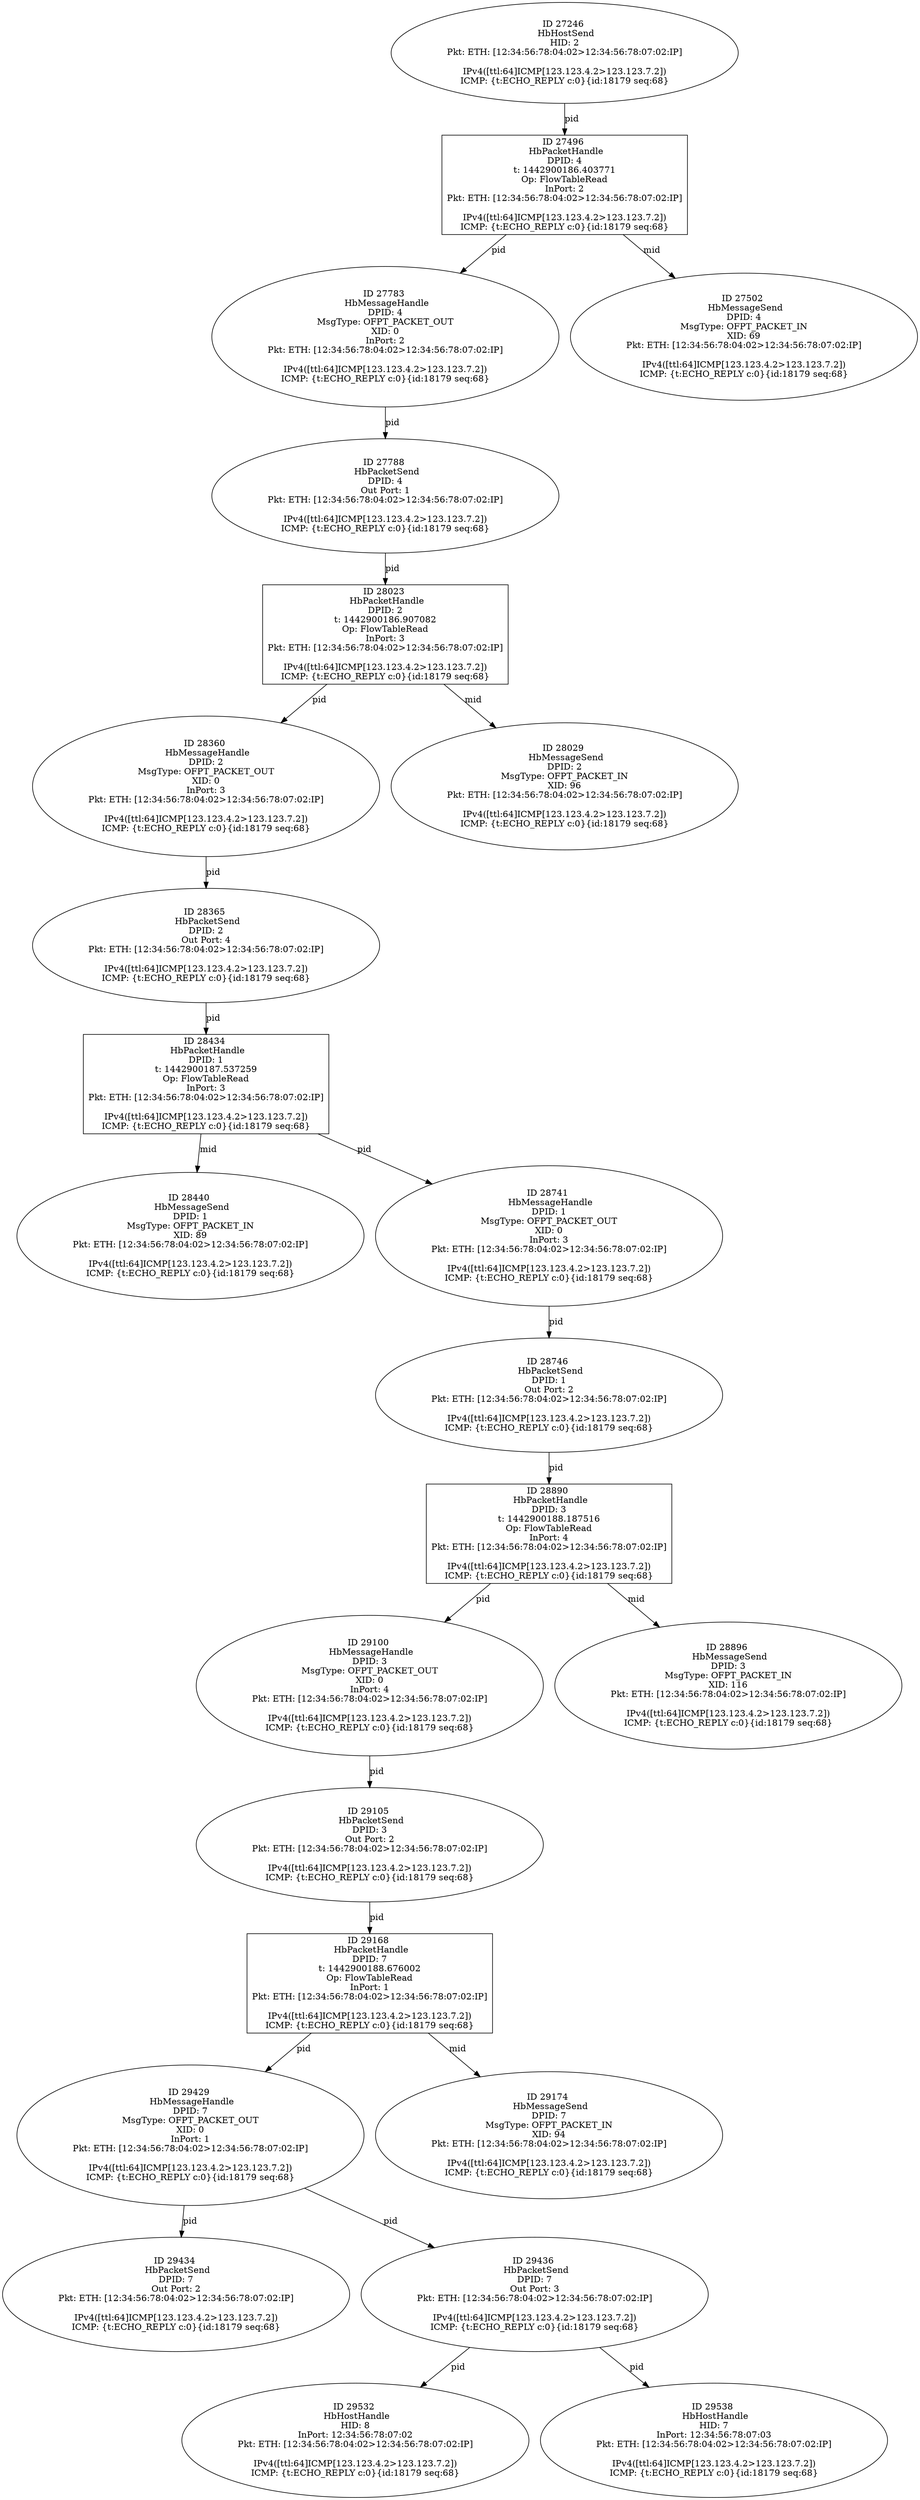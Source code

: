 strict digraph G {
27783 [shape=oval, event=<hb_events.HbMessageHandle object at 0x10daa09d0>, label="ID 27783 
 HbMessageHandle
DPID: 4
MsgType: OFPT_PACKET_OUT
XID: 0
InPort: 2
Pkt: ETH: [12:34:56:78:04:02>12:34:56:78:07:02:IP]

IPv4([ttl:64]ICMP[123.123.4.2>123.123.7.2])
ICMP: {t:ECHO_REPLY c:0}{id:18179 seq:68}"];
27788 [shape=oval, event=<hb_events.HbPacketSend object at 0x10daa67d0>, label="ID 27788 
 HbPacketSend
DPID: 4
Out Port: 1
Pkt: ETH: [12:34:56:78:04:02>12:34:56:78:07:02:IP]

IPv4([ttl:64]ICMP[123.123.4.2>123.123.7.2])
ICMP: {t:ECHO_REPLY c:0}{id:18179 seq:68}"];
28434 [shape=box, event=<hb_events.HbPacketHandle object at 0x10dc64510>, label="ID 28434 
 HbPacketHandle
DPID: 1
t: 1442900187.537259
Op: FlowTableRead
InPort: 3
Pkt: ETH: [12:34:56:78:04:02>12:34:56:78:07:02:IP]

IPv4([ttl:64]ICMP[123.123.4.2>123.123.7.2])
ICMP: {t:ECHO_REPLY c:0}{id:18179 seq:68}"];
27502 [shape=oval, event=<hb_events.HbMessageSend object at 0x10da25d50>, label="ID 27502 
 HbMessageSend
DPID: 4
MsgType: OFPT_PACKET_IN
XID: 69
Pkt: ETH: [12:34:56:78:04:02>12:34:56:78:07:02:IP]

IPv4([ttl:64]ICMP[123.123.4.2>123.123.7.2])
ICMP: {t:ECHO_REPLY c:0}{id:18179 seq:68}"];
28440 [shape=oval, event=<hb_events.HbMessageSend object at 0x10dc64cd0>, label="ID 28440 
 HbMessageSend
DPID: 1
MsgType: OFPT_PACKET_IN
XID: 89
Pkt: ETH: [12:34:56:78:04:02>12:34:56:78:07:02:IP]

IPv4([ttl:64]ICMP[123.123.4.2>123.123.7.2])
ICMP: {t:ECHO_REPLY c:0}{id:18179 seq:68}"];
29100 [shape=oval, event=<hb_events.HbMessageHandle object at 0x10debdcd0>, label="ID 29100 
 HbMessageHandle
DPID: 3
MsgType: OFPT_PACKET_OUT
XID: 0
InPort: 4
Pkt: ETH: [12:34:56:78:04:02>12:34:56:78:07:02:IP]

IPv4([ttl:64]ICMP[123.123.4.2>123.123.7.2])
ICMP: {t:ECHO_REPLY c:0}{id:18179 seq:68}"];
29105 [shape=oval, event=<hb_events.HbPacketSend object at 0x10deae8d0>, label="ID 29105 
 HbPacketSend
DPID: 3
Out Port: 2
Pkt: ETH: [12:34:56:78:04:02>12:34:56:78:07:02:IP]

IPv4([ttl:64]ICMP[123.123.4.2>123.123.7.2])
ICMP: {t:ECHO_REPLY c:0}{id:18179 seq:68}"];
28741 [shape=oval, event=<hb_events.HbMessageHandle object at 0x10dd6cf90>, label="ID 28741 
 HbMessageHandle
DPID: 1
MsgType: OFPT_PACKET_OUT
XID: 0
InPort: 3
Pkt: ETH: [12:34:56:78:04:02>12:34:56:78:07:02:IP]

IPv4([ttl:64]ICMP[123.123.4.2>123.123.7.2])
ICMP: {t:ECHO_REPLY c:0}{id:18179 seq:68}"];
28360 [shape=oval, event=<hb_events.HbMessageHandle object at 0x10dc37710>, label="ID 28360 
 HbMessageHandle
DPID: 2
MsgType: OFPT_PACKET_OUT
XID: 0
InPort: 3
Pkt: ETH: [12:34:56:78:04:02>12:34:56:78:07:02:IP]

IPv4([ttl:64]ICMP[123.123.4.2>123.123.7.2])
ICMP: {t:ECHO_REPLY c:0}{id:18179 seq:68}"];
28746 [shape=oval, event=<hb_events.HbPacketSend object at 0x10dd79d10>, label="ID 28746 
 HbPacketSend
DPID: 1
Out Port: 2
Pkt: ETH: [12:34:56:78:04:02>12:34:56:78:07:02:IP]

IPv4([ttl:64]ICMP[123.123.4.2>123.123.7.2])
ICMP: {t:ECHO_REPLY c:0}{id:18179 seq:68}"];
28365 [shape=oval, event=<hb_events.HbPacketSend object at 0x10dc37550>, label="ID 28365 
 HbPacketSend
DPID: 2
Out Port: 4
Pkt: ETH: [12:34:56:78:04:02>12:34:56:78:07:02:IP]

IPv4([ttl:64]ICMP[123.123.4.2>123.123.7.2])
ICMP: {t:ECHO_REPLY c:0}{id:18179 seq:68}"];
28890 [shape=box, event=<hb_events.HbPacketHandle object at 0x10ddfb850>, label="ID 28890 
 HbPacketHandle
DPID: 3
t: 1442900188.187516
Op: FlowTableRead
InPort: 4
Pkt: ETH: [12:34:56:78:04:02>12:34:56:78:07:02:IP]

IPv4([ttl:64]ICMP[123.123.4.2>123.123.7.2])
ICMP: {t:ECHO_REPLY c:0}{id:18179 seq:68}"];
29532 [shape=oval, event=<hb_events.HbHostHandle object at 0x10e067450>, label="ID 29532 
 HbHostHandle
HID: 8
InPort: 12:34:56:78:07:02
Pkt: ETH: [12:34:56:78:04:02>12:34:56:78:07:02:IP]

IPv4([ttl:64]ICMP[123.123.4.2>123.123.7.2])
ICMP: {t:ECHO_REPLY c:0}{id:18179 seq:68}"];
28896 [shape=oval, event=<hb_events.HbMessageSend object at 0x10de0f6d0>, label="ID 28896 
 HbMessageSend
DPID: 3
MsgType: OFPT_PACKET_IN
XID: 116
Pkt: ETH: [12:34:56:78:04:02>12:34:56:78:07:02:IP]

IPv4([ttl:64]ICMP[123.123.4.2>123.123.7.2])
ICMP: {t:ECHO_REPLY c:0}{id:18179 seq:68}"];
29538 [shape=oval, event=<hb_events.HbHostHandle object at 0x10e0678d0>, label="ID 29538 
 HbHostHandle
HID: 7
InPort: 12:34:56:78:07:03
Pkt: ETH: [12:34:56:78:04:02>12:34:56:78:07:02:IP]

IPv4([ttl:64]ICMP[123.123.4.2>123.123.7.2])
ICMP: {t:ECHO_REPLY c:0}{id:18179 seq:68}"];
27496 [shape=box, event=<hb_events.HbPacketHandle object at 0x10da25290>, label="ID 27496 
 HbPacketHandle
DPID: 4
t: 1442900186.403771
Op: FlowTableRead
InPort: 2
Pkt: ETH: [12:34:56:78:04:02>12:34:56:78:07:02:IP]

IPv4([ttl:64]ICMP[123.123.4.2>123.123.7.2])
ICMP: {t:ECHO_REPLY c:0}{id:18179 seq:68}"];
27246 [shape=oval, event=<hb_events.HbHostSend object at 0x10d9b7250>, label="ID 27246 
 HbHostSend
HID: 2
Pkt: ETH: [12:34:56:78:04:02>12:34:56:78:07:02:IP]

IPv4([ttl:64]ICMP[123.123.4.2>123.123.7.2])
ICMP: {t:ECHO_REPLY c:0}{id:18179 seq:68}"];
29168 [shape=box, event=<hb_events.HbPacketHandle object at 0x10def0a50>, label="ID 29168 
 HbPacketHandle
DPID: 7
t: 1442900188.676002
Op: FlowTableRead
InPort: 1
Pkt: ETH: [12:34:56:78:04:02>12:34:56:78:07:02:IP]

IPv4([ttl:64]ICMP[123.123.4.2>123.123.7.2])
ICMP: {t:ECHO_REPLY c:0}{id:18179 seq:68}"];
29429 [shape=oval, event=<hb_events.HbMessageHandle object at 0x10e0045d0>, label="ID 29429 
 HbMessageHandle
DPID: 7
MsgType: OFPT_PACKET_OUT
XID: 0
InPort: 1
Pkt: ETH: [12:34:56:78:04:02>12:34:56:78:07:02:IP]

IPv4([ttl:64]ICMP[123.123.4.2>123.123.7.2])
ICMP: {t:ECHO_REPLY c:0}{id:18179 seq:68}"];
29174 [shape=oval, event=<hb_events.HbMessageSend object at 0x10dee8590>, label="ID 29174 
 HbMessageSend
DPID: 7
MsgType: OFPT_PACKET_IN
XID: 94
Pkt: ETH: [12:34:56:78:04:02>12:34:56:78:07:02:IP]

IPv4([ttl:64]ICMP[123.123.4.2>123.123.7.2])
ICMP: {t:ECHO_REPLY c:0}{id:18179 seq:68}"];
28023 [shape=box, event=<hb_events.HbPacketHandle object at 0x10db3be50>, label="ID 28023 
 HbPacketHandle
DPID: 2
t: 1442900186.907082
Op: FlowTableRead
InPort: 3
Pkt: ETH: [12:34:56:78:04:02>12:34:56:78:07:02:IP]

IPv4([ttl:64]ICMP[123.123.4.2>123.123.7.2])
ICMP: {t:ECHO_REPLY c:0}{id:18179 seq:68}"];
29434 [shape=oval, event=<hb_events.HbPacketSend object at 0x10e004a50>, label="ID 29434 
 HbPacketSend
DPID: 7
Out Port: 2
Pkt: ETH: [12:34:56:78:04:02>12:34:56:78:07:02:IP]

IPv4([ttl:64]ICMP[123.123.4.2>123.123.7.2])
ICMP: {t:ECHO_REPLY c:0}{id:18179 seq:68}"];
29436 [shape=oval, event=<hb_events.HbPacketSend object at 0x10e004d10>, label="ID 29436 
 HbPacketSend
DPID: 7
Out Port: 3
Pkt: ETH: [12:34:56:78:04:02>12:34:56:78:07:02:IP]

IPv4([ttl:64]ICMP[123.123.4.2>123.123.7.2])
ICMP: {t:ECHO_REPLY c:0}{id:18179 seq:68}"];
28029 [shape=oval, event=<hb_events.HbMessageSend object at 0x10db43f50>, label="ID 28029 
 HbMessageSend
DPID: 2
MsgType: OFPT_PACKET_IN
XID: 96
Pkt: ETH: [12:34:56:78:04:02>12:34:56:78:07:02:IP]

IPv4([ttl:64]ICMP[123.123.4.2>123.123.7.2])
ICMP: {t:ECHO_REPLY c:0}{id:18179 seq:68}"];
27783 -> 27788  [rel=pid, label=pid];
27788 -> 28023  [rel=pid, label=pid];
28434 -> 28440  [rel=mid, label=mid];
28434 -> 28741  [rel=pid, label=pid];
27246 -> 27496  [rel=pid, label=pid];
29100 -> 29105  [rel=pid, label=pid];
29105 -> 29168  [rel=pid, label=pid];
28741 -> 28746  [rel=pid, label=pid];
28360 -> 28365  [rel=pid, label=pid];
28746 -> 28890  [rel=pid, label=pid];
28365 -> 28434  [rel=pid, label=pid];
28890 -> 28896  [rel=mid, label=mid];
28890 -> 29100  [rel=pid, label=pid];
27496 -> 27502  [rel=mid, label=mid];
27496 -> 27783  [rel=pid, label=pid];
29168 -> 29429  [rel=pid, label=pid];
29168 -> 29174  [rel=mid, label=mid];
29429 -> 29434  [rel=pid, label=pid];
29429 -> 29436  [rel=pid, label=pid];
28023 -> 28360  [rel=pid, label=pid];
28023 -> 28029  [rel=mid, label=mid];
29436 -> 29538  [rel=pid, label=pid];
29436 -> 29532  [rel=pid, label=pid];
}
